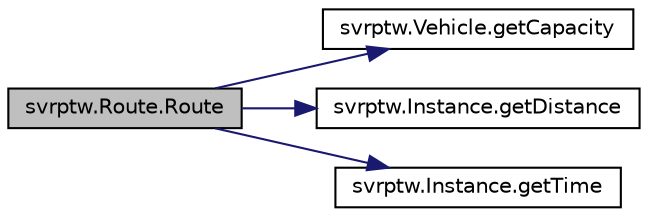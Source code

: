 digraph "svrptw.Route.Route"
{
  edge [fontname="Helvetica",fontsize="10",labelfontname="Helvetica",labelfontsize="10"];
  node [fontname="Helvetica",fontsize="10",shape=record];
  rankdir="LR";
  Node1 [label="svrptw.Route.Route",height=0.2,width=0.4,color="black", fillcolor="grey75", style="filled", fontcolor="black"];
  Node1 -> Node2 [color="midnightblue",fontsize="10",style="solid",fontname="Helvetica"];
  Node2 [label="svrptw.Vehicle.getCapacity",height=0.2,width=0.4,color="black", fillcolor="white", style="filled",URL="$classsvrptw_1_1_vehicle.html#ae1e46ed4041961f501a75e64e898ce09"];
  Node1 -> Node3 [color="midnightblue",fontsize="10",style="solid",fontname="Helvetica"];
  Node3 [label="svrptw.Instance.getDistance",height=0.2,width=0.4,color="black", fillcolor="white", style="filled",URL="$classsvrptw_1_1_instance.html#a9d5fd1fb7a49af61fb65d3c747b6900b"];
  Node1 -> Node4 [color="midnightblue",fontsize="10",style="solid",fontname="Helvetica"];
  Node4 [label="svrptw.Instance.getTime",height=0.2,width=0.4,color="black", fillcolor="white", style="filled",URL="$classsvrptw_1_1_instance.html#a9a6d18df4acdf3d393fc94614535fb2f"];
}
